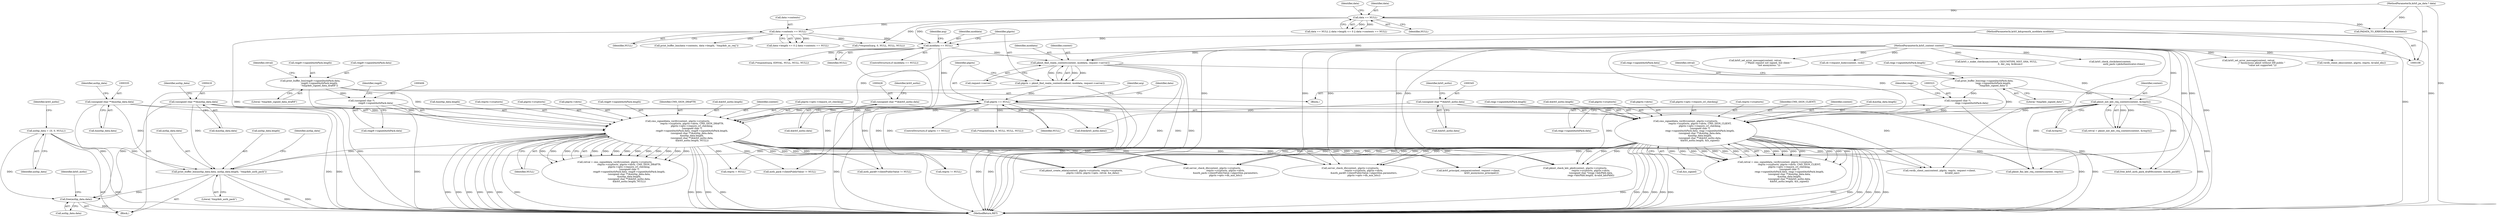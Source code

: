digraph "0_krb5_e3b5a5e5267818c97750b266df50b6a3d4649604_1@API" {
"1000925" [label="(Call,free(authp_data.data))"];
"1000125" [label="(Call,authp_data = {0, 0, NULL})"];
"1000334" [label="(Call,(unsigned char **)&authp_data.data)"];
"1000525" [label="(Call,print_buffer_bin(authp_data.data, authp_data.length, \"/tmp/kdc_auth_pack\"))"];
"1000417" [label="(Call,(unsigned char **)&authp_data.data)"];
"1000388" [label="(Call,cms_signeddata_verify(context, plgctx->cryptoctx,\n                                       reqctx->cryptoctx, plgctx->idctx, CMS_SIGN_DRAFT9,\n                                       plgctx->opts->require_crl_checking,\n                                       (unsigned char *)\n                                       reqp9->signedAuthPack.data, reqp9->signedAuthPack.length,\n                                       (unsigned char **)&authp_data.data,\n                                       &authp_data.length,\n                                       (unsigned char **)&krb5_authz.data,\n                                       &krb5_authz.length, NULL))"];
"1000250" [label="(Call,pkinit_init_kdc_req_context(context, &reqctx))"];
"1000222" [label="(Call,pkinit_find_realm_context(context, moddata, request->server))"];
"1000109" [label="(MethodParameterIn,krb5_context context)"];
"1000209" [label="(Call,moddata == NULL)"];
"1000116" [label="(MethodParameterIn,krb5_kdcpreauth_moddata moddata)"];
"1000186" [label="(Call,data == NULL)"];
"1000113" [label="(MethodParameterIn,krb5_pa_data * data)"];
"1000195" [label="(Call,data->contents == NULL)"];
"1000405" [label="(Call,(unsigned char *)\n                                       reqp9->signedAuthPack.data)"];
"1000374" [label="(Call,print_buffer_bin(reqp9->signedAuthPack.data,\n                         reqp9->signedAuthPack.length,\n                         \"/tmp/kdc_signed_data_draft9\"))"];
"1000427" [label="(Call,(unsigned char **)&krb5_authz.data)"];
"1000229" [label="(Call,plgctx == NULL)"];
"1000220" [label="(Call,plgctx = pkinit_find_realm_context(context, moddata, request->server))"];
"1000305" [label="(Call,cms_signeddata_verify(context, plgctx->cryptoctx,\n                                       reqctx->cryptoctx, plgctx->idctx, CMS_SIGN_CLIENT,\n                                       plgctx->opts->require_crl_checking,\n                                       (unsigned char *)\n                                       reqp->signedAuthPack.data, reqp->signedAuthPack.length,\n                                       (unsigned char **)&authp_data.data,\n                                       &authp_data.length,\n                                       (unsigned char **)&krb5_authz.data,\n                                       &krb5_authz.length, &is_signed))"];
"1000322" [label="(Call,(unsigned char *)\n                                       reqp->signedAuthPack.data)"];
"1000291" [label="(Call,print_buffer_bin(reqp->signedAuthPack.data,\n                         reqp->signedAuthPack.length,\n                         \"/tmp/kdc_signed_data\"))"];
"1000344" [label="(Call,(unsigned char **)&krb5_authz.data)"];
"1000423" [label="(Call,&authp_data.length)"];
"1000869" [label="(Call,reqctx = NULL)"];
"1000274" [label="(Block,)"];
"1000116" [label="(MethodParameterIn,krb5_kdcpreauth_moddata moddata)"];
"1000393" [label="(Call,reqctx->cryptoctx)"];
"1000250" [label="(Call,pkinit_init_kdc_req_context(context, &reqctx))"];
"1000303" [label="(Call,retval = cms_signeddata_verify(context, plgctx->cryptoctx,\n                                       reqctx->cryptoctx, plgctx->idctx, CMS_SIGN_CLIENT,\n                                       plgctx->opts->require_crl_checking,\n                                       (unsigned char *)\n                                       reqp->signedAuthPack.data, reqp->signedAuthPack.length,\n                                       (unsigned char **)&authp_data.data,\n                                       &authp_data.length,\n                                       (unsigned char **)&krb5_authz.data,\n                                       &krb5_authz.length, &is_signed))"];
"1000618" [label="(Call,krb5_set_error_message(context, retval,\n                                   _(\"Anonymous pkinit without DH public \"\n                                     \"value not supported.\")))"];
"1000213" [label="(Call,(*respond)(arg, EINVAL, NULL, NULL, NULL))"];
"1000199" [label="(Identifier,NULL)"];
"1000931" [label="(Identifier,krb5_authz)"];
"1000297" [label="(Call,reqp->signedAuthPack.length)"];
"1000435" [label="(Identifier,krb5_authz)"];
"1000192" [label="(Identifier,data)"];
"1000125" [label="(Call,authp_data = {0, 0, NULL})"];
"1000229" [label="(Call,plgctx == NULL)"];
"1000437" [label="(Identifier,NULL)"];
"1000291" [label="(Call,print_buffer_bin(reqp->signedAuthPack.data,\n                         reqp->signedAuthPack.length,\n                         \"/tmp/kdc_signed_data\"))"];
"1000529" [label="(Call,authp_data.length)"];
"1000292" [label="(Call,reqp->signedAuthPack.data)"];
"1000937" [label="(Call,pkinit_fini_kdc_req_context(context, reqctx))"];
"1000407" [label="(Call,reqp9->signedAuthPack.data)"];
"1000196" [label="(Call,data->contents)"];
"1000304" [label="(Identifier,retval)"];
"1000390" [label="(Call,plgctx->cryptoctx)"];
"1000396" [label="(Call,plgctx->idctx)"];
"1000230" [label="(Identifier,plgctx)"];
"1000419" [label="(Call,&authp_data.data)"];
"1000222" [label="(Call,pkinit_find_realm_context(context, moddata, request->server))"];
"1000344" [label="(Call,(unsigned char **)&krb5_authz.data)"];
"1000186" [label="(Call,data == NULL)"];
"1000485" [label="(Call,verify_client_eku(context, plgctx, reqctx, &valid_eku))"];
"1000380" [label="(Call,reqp9->signedAuthPack.length)"];
"1000228" [label="(ControlStructure,if (plgctx == NULL))"];
"1000306" [label="(Identifier,context)"];
"1000580" [label="(Call,server_check_dh(context, plgctx->cryptoctx,\n                                     reqctx->cryptoctx, plgctx->idctx,\n                                     &auth_pack->clientPublicValue->algorithm.parameters,\n                                     plgctx->opts->dh_min_bits))"];
"1000185" [label="(Call,data == NULL || data->length <= 0 || data->contents == NULL)"];
"1000374" [label="(Call,print_buffer_bin(reqp9->signedAuthPack.data,\n                         reqp9->signedAuthPack.length,\n                         \"/tmp/kdc_signed_data_draft9\"))"];
"1000820" [label="(Call,server_check_dh(context, plgctx->cryptoctx,\n                                     reqctx->cryptoctx, plgctx->idctx,\n                                     &auth_pack9->clientPublicValue->algorithm.parameters,\n                                     plgctx->opts->dh_min_bits))"];
"1000340" [label="(Call,&authp_data.length)"];
"1000532" [label="(Literal,\"/tmp/kdc_auth_pack\")"];
"1000925" [label="(Call,free(authp_data.data))"];
"1000211" [label="(Identifier,NULL)"];
"1000535" [label="(Identifier,authp_data)"];
"1000329" [label="(Call,reqp->signedAuthPack.length)"];
"1000412" [label="(Call,reqp9->signedAuthPack.length)"];
"1000417" [label="(Call,(unsigned char **)&authp_data.data)"];
"1000427" [label="(Call,(unsigned char **)&krb5_authz.data)"];
"1000572" [label="(Call,auth_pack->clientPublicValue != NULL)"];
"1000350" [label="(Call,&krb5_authz.length)"];
"1000385" [label="(Literal,\"/tmp/kdc_signed_data_draft9\")"];
"1000307" [label="(Call,plgctx->cryptoctx)"];
"1000346" [label="(Call,&krb5_authz.data)"];
"1000233" [label="(Call,(*respond)(arg, 0, NULL, NULL, NULL))"];
"1000399" [label="(Identifier,CMS_SIGN_DRAFT9)"];
"1000375" [label="(Call,reqp9->signedAuthPack.data)"];
"1000313" [label="(Call,plgctx->idctx)"];
"1000126" [label="(Identifier,authp_data)"];
"1000526" [label="(Call,authp_data.data)"];
"1000221" [label="(Identifier,plgctx)"];
"1000342" [label="(Identifier,authp_data)"];
"1000231" [label="(Identifier,NULL)"];
"1000387" [label="(Identifier,retval)"];
"1000251" [label="(Identifier,context)"];
"1000240" [label="(Call,print_buffer_bin(data->contents, data->length, \"/tmp/kdc_as_req\"))"];
"1000119" [label="(Block,)"];
"1000354" [label="(Call,&is_signed)"];
"1000224" [label="(Identifier,moddata)"];
"1000324" [label="(Call,reqp->signedAuthPack.data)"];
"1000812" [label="(Call,auth_pack9->clientPublicValue != NULL)"];
"1000129" [label="(Identifier,krb5_authz)"];
"1000352" [label="(Identifier,krb5_authz)"];
"1000302" [label="(Literal,\"/tmp/kdc_signed_data\")"];
"1000934" [label="(Call,reqctx != NULL)"];
"1000225" [label="(Call,request->server)"];
"1000187" [label="(Identifier,data)"];
"1000201" [label="(Call,(*respond)(arg, 0, NULL, NULL, NULL))"];
"1000317" [label="(Call,plgctx->opts->require_crl_checking)"];
"1000189" [label="(Call,data->length <= 0 || data->contents == NULL)"];
"1000109" [label="(MethodParameterIn,krb5_context context)"];
"1000209" [label="(Call,moddata == NULL)"];
"1000188" [label="(Identifier,NULL)"];
"1000926" [label="(Call,authp_data.data)"];
"1000264" [label="(Call,PADATA_TO_KRB5DATA(data, &k5data))"];
"1000322" [label="(Call,(unsigned char *)\n                                       reqp->signedAuthPack.data)"];
"1000310" [label="(Call,reqctx->cryptoctx)"];
"1000519" [label="(Call,krb5_set_error_message(context, retval,\n                                   _(\"Pkinit request not signed, but client \"\n                                     \"not anonymous.\")))"];
"1000429" [label="(Call,&krb5_authz.data)"];
"1000195" [label="(Call,data->contents == NULL)"];
"1000220" [label="(Call,plgctx = pkinit_find_realm_context(context, moddata, request->server))"];
"1000626" [label="(Call,cb->request_body(context, rock))"];
"1000223" [label="(Identifier,context)"];
"1000509" [label="(Call,krb5_principal_compare(context, request->client,\n                                    krb5_anonymous_principal()))"];
"1000460" [label="(Call,verify_client_san(context, plgctx, reqctx, request->client,\n                                   &valid_san))"];
"1000234" [label="(Identifier,arg)"];
"1000388" [label="(Call,cms_signeddata_verify(context, plgctx->cryptoctx,\n                                       reqctx->cryptoctx, plgctx->idctx, CMS_SIGN_DRAFT9,\n                                       plgctx->opts->require_crl_checking,\n                                       (unsigned char *)\n                                       reqp9->signedAuthPack.data, reqp9->signedAuthPack.length,\n                                       (unsigned char **)&authp_data.data,\n                                       &authp_data.length,\n                                       (unsigned char **)&krb5_authz.data,\n                                       &krb5_authz.length, NULL))"];
"1000248" [label="(Call,retval = pkinit_init_kdc_req_context(context, &reqctx))"];
"1000953" [label="(MethodReturn,RET)"];
"1000331" [label="(Identifier,reqp)"];
"1000386" [label="(Call,retval = cms_signeddata_verify(context, plgctx->cryptoctx,\n                                       reqctx->cryptoctx, plgctx->idctx, CMS_SIGN_DRAFT9,\n                                       plgctx->opts->require_crl_checking,\n                                       (unsigned char *)\n                                       reqp9->signedAuthPack.data, reqp9->signedAuthPack.length,\n                                       (unsigned char **)&authp_data.data,\n                                       &authp_data.length,\n                                       (unsigned char **)&krb5_authz.data,\n                                       &krb5_authz.length, NULL))"];
"1000433" [label="(Call,&krb5_authz.length)"];
"1000425" [label="(Identifier,authp_data)"];
"1000754" [label="(Call,pkinit_check_kdc_pkid(context, plgctx->cryptoctx,\n                                           reqctx->cryptoctx, plgctx->idctx,\n                                           (unsigned char *)reqp->kdcPkId.data,\n                                           reqp->kdcPkId.length, &valid_kdcPkId))"];
"1000214" [label="(Identifier,arg)"];
"1000334" [label="(Call,(unsigned char **)&authp_data.data)"];
"1000525" [label="(Call,print_buffer_bin(authp_data.data, authp_data.length, \"/tmp/kdc_auth_pack\"))"];
"1000242" [label="(Identifier,data)"];
"1000210" [label="(Identifier,moddata)"];
"1000389" [label="(Identifier,context)"];
"1000943" [label="(Call,free_krb5_auth_pack_draft9(context, &auth_pack9))"];
"1000305" [label="(Call,cms_signeddata_verify(context, plgctx->cryptoctx,\n                                       reqctx->cryptoctx, plgctx->idctx, CMS_SIGN_CLIENT,\n                                       plgctx->opts->require_crl_checking,\n                                       (unsigned char *)\n                                       reqp->signedAuthPack.data, reqp->signedAuthPack.length,\n                                       (unsigned char **)&authp_data.data,\n                                       &authp_data.length,\n                                       (unsigned char **)&krb5_authz.data,\n                                       &krb5_authz.length, &is_signed))"];
"1000885" [label="(Call,pkinit_create_edata(context, plgctx->cryptoctx, reqctx->cryptoctx,\n                                plgctx->idctx, plgctx->opts, retval, &e_data))"];
"1000113" [label="(MethodParameterIn,krb5_pa_data * data)"];
"1000631" [label="(Call,krb5_c_make_checksum(context, CKSUMTYPE_NIST_SHA, NULL,\n                                      0, der_req, &cksum))"];
"1000929" [label="(Call,free(krb5_authz.data))"];
"1000208" [label="(ControlStructure,if (moddata == NULL))"];
"1000400" [label="(Call,plgctx->opts->require_crl_checking)"];
"1000414" [label="(Identifier,reqp9)"];
"1000316" [label="(Identifier,CMS_SIGN_CLIENT)"];
"1000561" [label="(Call,krb5_check_clockskew(context,\n                                      auth_pack->pkAuthenticator.ctime))"];
"1000252" [label="(Call,&reqctx)"];
"1000336" [label="(Call,&authp_data.data)"];
"1000405" [label="(Call,(unsigned char *)\n                                       reqp9->signedAuthPack.data)"];
"1000925" -> "1000119"  [label="AST: "];
"1000925" -> "1000926"  [label="CFG: "];
"1000926" -> "1000925"  [label="AST: "];
"1000931" -> "1000925"  [label="CFG: "];
"1000925" -> "1000953"  [label="DDG: "];
"1000125" -> "1000925"  [label="DDG: "];
"1000334" -> "1000925"  [label="DDG: "];
"1000525" -> "1000925"  [label="DDG: "];
"1000417" -> "1000925"  [label="DDG: "];
"1000125" -> "1000119"  [label="AST: "];
"1000125" -> "1000126"  [label="CFG: "];
"1000126" -> "1000125"  [label="AST: "];
"1000129" -> "1000125"  [label="CFG: "];
"1000125" -> "1000953"  [label="DDG: "];
"1000125" -> "1000525"  [label="DDG: "];
"1000334" -> "1000305"  [label="AST: "];
"1000334" -> "1000336"  [label="CFG: "];
"1000335" -> "1000334"  [label="AST: "];
"1000336" -> "1000334"  [label="AST: "];
"1000342" -> "1000334"  [label="CFG: "];
"1000334" -> "1000953"  [label="DDG: "];
"1000334" -> "1000305"  [label="DDG: "];
"1000334" -> "1000525"  [label="DDG: "];
"1000525" -> "1000119"  [label="AST: "];
"1000525" -> "1000532"  [label="CFG: "];
"1000526" -> "1000525"  [label="AST: "];
"1000529" -> "1000525"  [label="AST: "];
"1000532" -> "1000525"  [label="AST: "];
"1000535" -> "1000525"  [label="CFG: "];
"1000525" -> "1000953"  [label="DDG: "];
"1000525" -> "1000953"  [label="DDG: "];
"1000417" -> "1000525"  [label="DDG: "];
"1000388" -> "1000525"  [label="DDG: "];
"1000305" -> "1000525"  [label="DDG: "];
"1000417" -> "1000388"  [label="AST: "];
"1000417" -> "1000419"  [label="CFG: "];
"1000418" -> "1000417"  [label="AST: "];
"1000419" -> "1000417"  [label="AST: "];
"1000425" -> "1000417"  [label="CFG: "];
"1000417" -> "1000953"  [label="DDG: "];
"1000417" -> "1000388"  [label="DDG: "];
"1000388" -> "1000386"  [label="AST: "];
"1000388" -> "1000437"  [label="CFG: "];
"1000389" -> "1000388"  [label="AST: "];
"1000390" -> "1000388"  [label="AST: "];
"1000393" -> "1000388"  [label="AST: "];
"1000396" -> "1000388"  [label="AST: "];
"1000399" -> "1000388"  [label="AST: "];
"1000400" -> "1000388"  [label="AST: "];
"1000405" -> "1000388"  [label="AST: "];
"1000412" -> "1000388"  [label="AST: "];
"1000423" -> "1000388"  [label="AST: "];
"1000427" -> "1000388"  [label="AST: "];
"1000433" -> "1000388"  [label="AST: "];
"1000437" -> "1000388"  [label="AST: "];
"1000386" -> "1000388"  [label="CFG: "];
"1000388" -> "1000953"  [label="DDG: "];
"1000388" -> "1000953"  [label="DDG: "];
"1000388" -> "1000953"  [label="DDG: "];
"1000388" -> "1000953"  [label="DDG: "];
"1000388" -> "1000953"  [label="DDG: "];
"1000388" -> "1000953"  [label="DDG: "];
"1000388" -> "1000953"  [label="DDG: "];
"1000388" -> "1000953"  [label="DDG: "];
"1000388" -> "1000953"  [label="DDG: "];
"1000388" -> "1000953"  [label="DDG: "];
"1000388" -> "1000953"  [label="DDG: "];
"1000388" -> "1000386"  [label="DDG: "];
"1000388" -> "1000386"  [label="DDG: "];
"1000388" -> "1000386"  [label="DDG: "];
"1000388" -> "1000386"  [label="DDG: "];
"1000388" -> "1000386"  [label="DDG: "];
"1000388" -> "1000386"  [label="DDG: "];
"1000388" -> "1000386"  [label="DDG: "];
"1000388" -> "1000386"  [label="DDG: "];
"1000388" -> "1000386"  [label="DDG: "];
"1000388" -> "1000386"  [label="DDG: "];
"1000388" -> "1000386"  [label="DDG: "];
"1000388" -> "1000386"  [label="DDG: "];
"1000388" -> "1000386"  [label="DDG: "];
"1000250" -> "1000388"  [label="DDG: "];
"1000109" -> "1000388"  [label="DDG: "];
"1000405" -> "1000388"  [label="DDG: "];
"1000374" -> "1000388"  [label="DDG: "];
"1000427" -> "1000388"  [label="DDG: "];
"1000229" -> "1000388"  [label="DDG: "];
"1000388" -> "1000460"  [label="DDG: "];
"1000388" -> "1000509"  [label="DDG: "];
"1000388" -> "1000572"  [label="DDG: "];
"1000388" -> "1000580"  [label="DDG: "];
"1000388" -> "1000580"  [label="DDG: "];
"1000388" -> "1000580"  [label="DDG: "];
"1000388" -> "1000754"  [label="DDG: "];
"1000388" -> "1000754"  [label="DDG: "];
"1000388" -> "1000754"  [label="DDG: "];
"1000388" -> "1000812"  [label="DDG: "];
"1000388" -> "1000820"  [label="DDG: "];
"1000388" -> "1000820"  [label="DDG: "];
"1000388" -> "1000820"  [label="DDG: "];
"1000388" -> "1000869"  [label="DDG: "];
"1000388" -> "1000885"  [label="DDG: "];
"1000388" -> "1000885"  [label="DDG: "];
"1000388" -> "1000885"  [label="DDG: "];
"1000388" -> "1000885"  [label="DDG: "];
"1000388" -> "1000934"  [label="DDG: "];
"1000388" -> "1000937"  [label="DDG: "];
"1000388" -> "1000943"  [label="DDG: "];
"1000250" -> "1000248"  [label="AST: "];
"1000250" -> "1000252"  [label="CFG: "];
"1000251" -> "1000250"  [label="AST: "];
"1000252" -> "1000250"  [label="AST: "];
"1000248" -> "1000250"  [label="CFG: "];
"1000250" -> "1000953"  [label="DDG: "];
"1000250" -> "1000248"  [label="DDG: "];
"1000250" -> "1000248"  [label="DDG: "];
"1000222" -> "1000250"  [label="DDG: "];
"1000109" -> "1000250"  [label="DDG: "];
"1000250" -> "1000305"  [label="DDG: "];
"1000250" -> "1000885"  [label="DDG: "];
"1000250" -> "1000937"  [label="DDG: "];
"1000250" -> "1000943"  [label="DDG: "];
"1000222" -> "1000220"  [label="AST: "];
"1000222" -> "1000225"  [label="CFG: "];
"1000223" -> "1000222"  [label="AST: "];
"1000224" -> "1000222"  [label="AST: "];
"1000225" -> "1000222"  [label="AST: "];
"1000220" -> "1000222"  [label="CFG: "];
"1000222" -> "1000953"  [label="DDG: "];
"1000222" -> "1000953"  [label="DDG: "];
"1000222" -> "1000953"  [label="DDG: "];
"1000222" -> "1000220"  [label="DDG: "];
"1000222" -> "1000220"  [label="DDG: "];
"1000222" -> "1000220"  [label="DDG: "];
"1000109" -> "1000222"  [label="DDG: "];
"1000209" -> "1000222"  [label="DDG: "];
"1000116" -> "1000222"  [label="DDG: "];
"1000109" -> "1000108"  [label="AST: "];
"1000109" -> "1000953"  [label="DDG: "];
"1000109" -> "1000305"  [label="DDG: "];
"1000109" -> "1000460"  [label="DDG: "];
"1000109" -> "1000485"  [label="DDG: "];
"1000109" -> "1000509"  [label="DDG: "];
"1000109" -> "1000519"  [label="DDG: "];
"1000109" -> "1000561"  [label="DDG: "];
"1000109" -> "1000580"  [label="DDG: "];
"1000109" -> "1000618"  [label="DDG: "];
"1000109" -> "1000626"  [label="DDG: "];
"1000109" -> "1000631"  [label="DDG: "];
"1000109" -> "1000754"  [label="DDG: "];
"1000109" -> "1000820"  [label="DDG: "];
"1000109" -> "1000885"  [label="DDG: "];
"1000109" -> "1000937"  [label="DDG: "];
"1000109" -> "1000943"  [label="DDG: "];
"1000209" -> "1000208"  [label="AST: "];
"1000209" -> "1000211"  [label="CFG: "];
"1000210" -> "1000209"  [label="AST: "];
"1000211" -> "1000209"  [label="AST: "];
"1000214" -> "1000209"  [label="CFG: "];
"1000221" -> "1000209"  [label="CFG: "];
"1000209" -> "1000953"  [label="DDG: "];
"1000209" -> "1000953"  [label="DDG: "];
"1000116" -> "1000209"  [label="DDG: "];
"1000186" -> "1000209"  [label="DDG: "];
"1000195" -> "1000209"  [label="DDG: "];
"1000209" -> "1000213"  [label="DDG: "];
"1000209" -> "1000229"  [label="DDG: "];
"1000116" -> "1000108"  [label="AST: "];
"1000116" -> "1000953"  [label="DDG: "];
"1000186" -> "1000185"  [label="AST: "];
"1000186" -> "1000188"  [label="CFG: "];
"1000187" -> "1000186"  [label="AST: "];
"1000188" -> "1000186"  [label="AST: "];
"1000192" -> "1000186"  [label="CFG: "];
"1000185" -> "1000186"  [label="CFG: "];
"1000186" -> "1000953"  [label="DDG: "];
"1000186" -> "1000185"  [label="DDG: "];
"1000186" -> "1000185"  [label="DDG: "];
"1000113" -> "1000186"  [label="DDG: "];
"1000186" -> "1000195"  [label="DDG: "];
"1000186" -> "1000201"  [label="DDG: "];
"1000186" -> "1000264"  [label="DDG: "];
"1000113" -> "1000108"  [label="AST: "];
"1000113" -> "1000953"  [label="DDG: "];
"1000113" -> "1000264"  [label="DDG: "];
"1000195" -> "1000189"  [label="AST: "];
"1000195" -> "1000199"  [label="CFG: "];
"1000196" -> "1000195"  [label="AST: "];
"1000199" -> "1000195"  [label="AST: "];
"1000189" -> "1000195"  [label="CFG: "];
"1000195" -> "1000953"  [label="DDG: "];
"1000195" -> "1000189"  [label="DDG: "];
"1000195" -> "1000189"  [label="DDG: "];
"1000195" -> "1000201"  [label="DDG: "];
"1000195" -> "1000240"  [label="DDG: "];
"1000405" -> "1000407"  [label="CFG: "];
"1000406" -> "1000405"  [label="AST: "];
"1000407" -> "1000405"  [label="AST: "];
"1000414" -> "1000405"  [label="CFG: "];
"1000405" -> "1000953"  [label="DDG: "];
"1000374" -> "1000405"  [label="DDG: "];
"1000374" -> "1000274"  [label="AST: "];
"1000374" -> "1000385"  [label="CFG: "];
"1000375" -> "1000374"  [label="AST: "];
"1000380" -> "1000374"  [label="AST: "];
"1000385" -> "1000374"  [label="AST: "];
"1000387" -> "1000374"  [label="CFG: "];
"1000374" -> "1000953"  [label="DDG: "];
"1000427" -> "1000429"  [label="CFG: "];
"1000428" -> "1000427"  [label="AST: "];
"1000429" -> "1000427"  [label="AST: "];
"1000435" -> "1000427"  [label="CFG: "];
"1000427" -> "1000953"  [label="DDG: "];
"1000427" -> "1000929"  [label="DDG: "];
"1000229" -> "1000228"  [label="AST: "];
"1000229" -> "1000231"  [label="CFG: "];
"1000230" -> "1000229"  [label="AST: "];
"1000231" -> "1000229"  [label="AST: "];
"1000234" -> "1000229"  [label="CFG: "];
"1000242" -> "1000229"  [label="CFG: "];
"1000229" -> "1000953"  [label="DDG: "];
"1000229" -> "1000953"  [label="DDG: "];
"1000220" -> "1000229"  [label="DDG: "];
"1000229" -> "1000233"  [label="DDG: "];
"1000229" -> "1000460"  [label="DDG: "];
"1000229" -> "1000572"  [label="DDG: "];
"1000229" -> "1000812"  [label="DDG: "];
"1000229" -> "1000869"  [label="DDG: "];
"1000229" -> "1000934"  [label="DDG: "];
"1000220" -> "1000119"  [label="AST: "];
"1000221" -> "1000220"  [label="AST: "];
"1000230" -> "1000220"  [label="CFG: "];
"1000220" -> "1000953"  [label="DDG: "];
"1000305" -> "1000303"  [label="AST: "];
"1000305" -> "1000354"  [label="CFG: "];
"1000306" -> "1000305"  [label="AST: "];
"1000307" -> "1000305"  [label="AST: "];
"1000310" -> "1000305"  [label="AST: "];
"1000313" -> "1000305"  [label="AST: "];
"1000316" -> "1000305"  [label="AST: "];
"1000317" -> "1000305"  [label="AST: "];
"1000322" -> "1000305"  [label="AST: "];
"1000329" -> "1000305"  [label="AST: "];
"1000340" -> "1000305"  [label="AST: "];
"1000344" -> "1000305"  [label="AST: "];
"1000350" -> "1000305"  [label="AST: "];
"1000354" -> "1000305"  [label="AST: "];
"1000303" -> "1000305"  [label="CFG: "];
"1000305" -> "1000953"  [label="DDG: "];
"1000305" -> "1000953"  [label="DDG: "];
"1000305" -> "1000953"  [label="DDG: "];
"1000305" -> "1000953"  [label="DDG: "];
"1000305" -> "1000953"  [label="DDG: "];
"1000305" -> "1000953"  [label="DDG: "];
"1000305" -> "1000953"  [label="DDG: "];
"1000305" -> "1000953"  [label="DDG: "];
"1000305" -> "1000953"  [label="DDG: "];
"1000305" -> "1000953"  [label="DDG: "];
"1000305" -> "1000953"  [label="DDG: "];
"1000305" -> "1000953"  [label="DDG: "];
"1000305" -> "1000303"  [label="DDG: "];
"1000305" -> "1000303"  [label="DDG: "];
"1000305" -> "1000303"  [label="DDG: "];
"1000305" -> "1000303"  [label="DDG: "];
"1000305" -> "1000303"  [label="DDG: "];
"1000305" -> "1000303"  [label="DDG: "];
"1000305" -> "1000303"  [label="DDG: "];
"1000305" -> "1000303"  [label="DDG: "];
"1000305" -> "1000303"  [label="DDG: "];
"1000305" -> "1000303"  [label="DDG: "];
"1000305" -> "1000303"  [label="DDG: "];
"1000305" -> "1000303"  [label="DDG: "];
"1000305" -> "1000303"  [label="DDG: "];
"1000322" -> "1000305"  [label="DDG: "];
"1000291" -> "1000305"  [label="DDG: "];
"1000344" -> "1000305"  [label="DDG: "];
"1000305" -> "1000460"  [label="DDG: "];
"1000305" -> "1000509"  [label="DDG: "];
"1000305" -> "1000580"  [label="DDG: "];
"1000305" -> "1000580"  [label="DDG: "];
"1000305" -> "1000580"  [label="DDG: "];
"1000305" -> "1000754"  [label="DDG: "];
"1000305" -> "1000754"  [label="DDG: "];
"1000305" -> "1000754"  [label="DDG: "];
"1000305" -> "1000820"  [label="DDG: "];
"1000305" -> "1000820"  [label="DDG: "];
"1000305" -> "1000820"  [label="DDG: "];
"1000305" -> "1000885"  [label="DDG: "];
"1000305" -> "1000885"  [label="DDG: "];
"1000305" -> "1000885"  [label="DDG: "];
"1000305" -> "1000885"  [label="DDG: "];
"1000305" -> "1000937"  [label="DDG: "];
"1000305" -> "1000943"  [label="DDG: "];
"1000322" -> "1000324"  [label="CFG: "];
"1000323" -> "1000322"  [label="AST: "];
"1000324" -> "1000322"  [label="AST: "];
"1000331" -> "1000322"  [label="CFG: "];
"1000322" -> "1000953"  [label="DDG: "];
"1000291" -> "1000322"  [label="DDG: "];
"1000291" -> "1000274"  [label="AST: "];
"1000291" -> "1000302"  [label="CFG: "];
"1000292" -> "1000291"  [label="AST: "];
"1000297" -> "1000291"  [label="AST: "];
"1000302" -> "1000291"  [label="AST: "];
"1000304" -> "1000291"  [label="CFG: "];
"1000291" -> "1000953"  [label="DDG: "];
"1000344" -> "1000346"  [label="CFG: "];
"1000345" -> "1000344"  [label="AST: "];
"1000346" -> "1000344"  [label="AST: "];
"1000352" -> "1000344"  [label="CFG: "];
"1000344" -> "1000953"  [label="DDG: "];
"1000344" -> "1000929"  [label="DDG: "];
}
